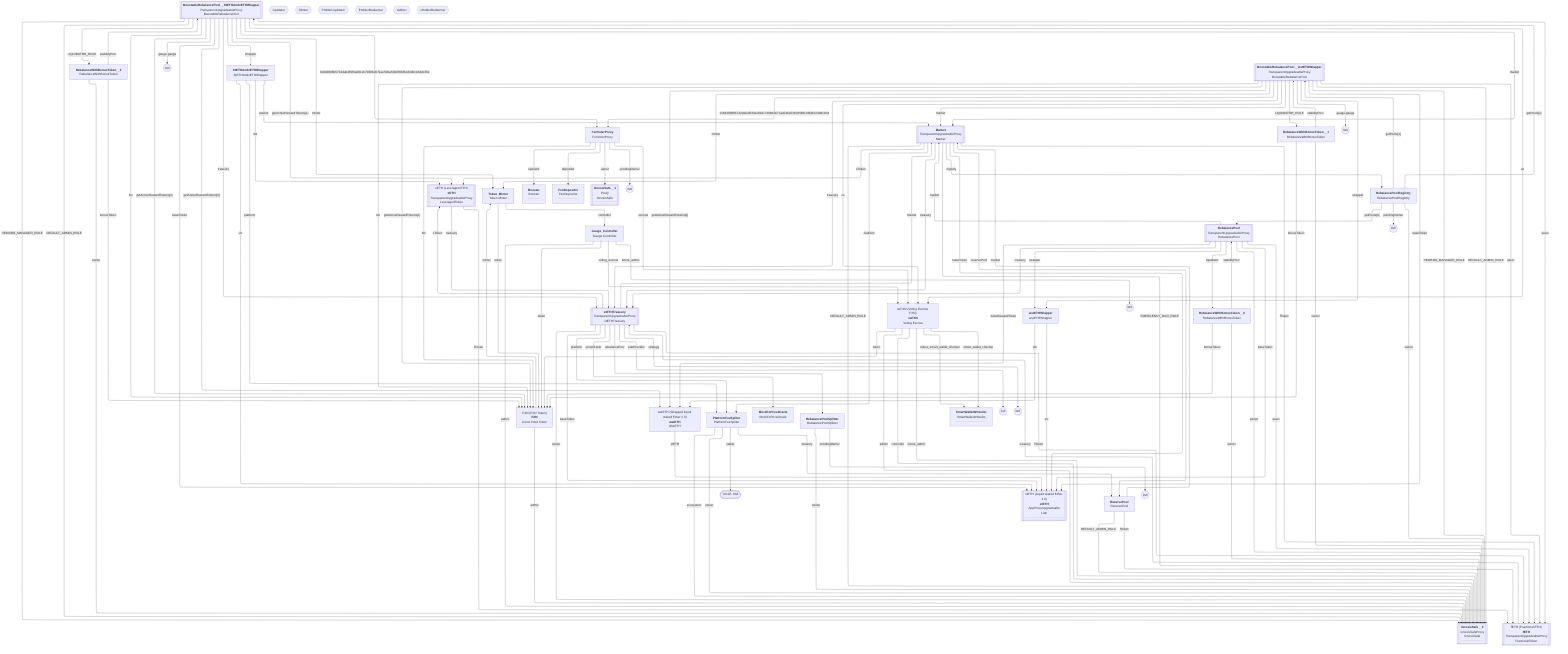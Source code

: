 %%{init: {"flowchart": {"defaultRenderer": "elk"}} }%%
flowchart TB

0x11E91BB6d1334585AA37D8F4fde3932C7960B938(["0x11E..938"]):::address
click 0x11E91BB6d1334585AA37D8F4fde3932C7960B938 "https://etherscan.io/address/0x11E91BB6d1334585AA37D8F4fde3932C7960B938"

0xB87A8332dFb1C76Bb22477dCfEdDeB69865cA9f9[["<b>BoostableRebalancePool__StETHAndxETHWrapper</b><br><i>TransparentUpgradeableProxy</i><br>BoostableRebalancePool"]]:::contract
click 0xB87A8332dFb1C76Bb22477dCfEdDeB69865cA9f9 "https://etherscan.io/address/0xB87A8332dFb1C76Bb22477dCfEdDeB69865cA9f9#code"

0xB87A8332dFb1C76Bb22477dCfEdDeB69865cA9f9 -- LIQUIDATOR_ROLE --> 0x5a161B94c737326cA115eC46f4Eaf4eEC5037dBE

0xB87A8332dFb1C76Bb22477dCfEdDeB69865cA9f9 -- DEFAULT_ADMIN_ROLE --> 0x26B2ec4E02ebe2F54583af25b647b1D619e67BbF

0xB87A8332dFb1C76Bb22477dCfEdDeB69865cA9f9 -- REWARD_MANAGER_ROLE --> 0x26B2ec4E02ebe2F54583af25b647b1D619e67BbF

0xB87A8332dFb1C76Bb22477dCfEdDeB69865cA9f9 -- 0x8d4998b5742dab4ffcf0a281dc749862b71ae54ba53b035bfb1d3dbc23ddc35d --> 0xd11a4Ee017cA0BECA8FA45fF2abFe9C6267b7881

0xB87A8332dFb1C76Bb22477dCfEdDeB69865cA9f9 -- asset --> 0x53805A76E1f5ebbFE7115F16f9c87C2f7e633726

0xB87A8332dFb1C76Bb22477dCfEdDeB69865cA9f9 -- baseToken --> 0xae7ab96520DE3A18E5e111B5EaAb095312D7fE84

0xB87A8332dFb1C76Bb22477dCfEdDeB69865cA9f9 -- fxn --> 0x365AccFCa291e7D3914637ABf1F7635dB165Bb09

0xB87A8332dFb1C76Bb22477dCfEdDeB69865cA9f9-gauge.gauge0x0((0x0))
0xB87A8332dFb1C76Bb22477dCfEdDeB69865cA9f9 -- gauge.gauge --> 0xB87A8332dFb1C76Bb22477dCfEdDeB69865cA9f9-gauge.gauge0x0

0xB87A8332dFb1C76Bb22477dCfEdDeB69865cA9f9 -- getActiveRewardTokens[0] --> 0x7f39C581F595B53c5cb19bD0b3f8dA6c935E2Ca0

0xB87A8332dFb1C76Bb22477dCfEdDeB69865cA9f9 -- getActiveRewardTokens[1] --> 0xe063F04f280c60aECa68b38341C2eEcBeC703ae2

0xB87A8332dFb1C76Bb22477dCfEdDeB69865cA9f9 -- getActiveRewardTokens[2] --> 0x365AccFCa291e7D3914637ABf1F7635dB165Bb09

0xB87A8332dFb1C76Bb22477dCfEdDeB69865cA9f9 -- market --> 0xe7b9c7c9cA85340b8c06fb805f7775e3015108dB

0xB87A8332dFb1C76Bb22477dCfEdDeB69865cA9f9 -- minter --> 0xC8b194925D55d5dE9555AD1db74c149329F71DeF

0xB87A8332dFb1C76Bb22477dCfEdDeB69865cA9f9 -- treasury --> 0x0e5CAA5c889Bdf053c9A76395f62267E653AFbb0

0xB87A8332dFb1C76Bb22477dCfEdDeB69865cA9f9 -- ve --> 0xEC6B8A3F3605B083F7044C0F31f2cac0caf1d469

0xB87A8332dFb1C76Bb22477dCfEdDeB69865cA9f9 -- wrapper --> 0xC2BdBF323304eaBd9260b42E4d0d429Ca3481d6E

0xc6dEe5913e010895F3702bc43a40d661B13a40BD[["<b>BoostableRebalancePool__wstETHWrapper</b><br><i>TransparentUpgradeableProxy</i><br>BoostableRebalancePool"]]:::contract
click 0xc6dEe5913e010895F3702bc43a40d661B13a40BD "https://etherscan.io/address/0xc6dEe5913e010895F3702bc43a40d661B13a40BD#code"

0xc6dEe5913e010895F3702bc43a40d661B13a40BD -- LIQUIDATOR_ROLE --> 0x74E9234A6e03c382A01Bb942B1aF05B639371309

0xc6dEe5913e010895F3702bc43a40d661B13a40BD -- DEFAULT_ADMIN_ROLE --> 0x26B2ec4E02ebe2F54583af25b647b1D619e67BbF

0xc6dEe5913e010895F3702bc43a40d661B13a40BD -- REWARD_MANAGER_ROLE --> 0x26B2ec4E02ebe2F54583af25b647b1D619e67BbF

0xc6dEe5913e010895F3702bc43a40d661B13a40BD -- 0x8d4998b5742dab4ffcf0a281dc749862b71ae54ba53b035bfb1d3dbc23ddc35d --> 0xd11a4Ee017cA0BECA8FA45fF2abFe9C6267b7881

0xc6dEe5913e010895F3702bc43a40d661B13a40BD -- asset --> 0x53805A76E1f5ebbFE7115F16f9c87C2f7e633726

0xc6dEe5913e010895F3702bc43a40d661B13a40BD -- baseToken --> 0xae7ab96520DE3A18E5e111B5EaAb095312D7fE84

0xc6dEe5913e010895F3702bc43a40d661B13a40BD -- fxn --> 0x365AccFCa291e7D3914637ABf1F7635dB165Bb09

0xc6dEe5913e010895F3702bc43a40d661B13a40BD-gauge.gauge0x0((0x0))
0xc6dEe5913e010895F3702bc43a40d661B13a40BD -- gauge.gauge --> 0xc6dEe5913e010895F3702bc43a40d661B13a40BD-gauge.gauge0x0

0xc6dEe5913e010895F3702bc43a40d661B13a40BD -- getActiveRewardTokens[0] --> 0x7f39C581F595B53c5cb19bD0b3f8dA6c935E2Ca0

0xc6dEe5913e010895F3702bc43a40d661B13a40BD -- getActiveRewardTokens[1] --> 0x365AccFCa291e7D3914637ABf1F7635dB165Bb09

0xc6dEe5913e010895F3702bc43a40d661B13a40BD -- market --> 0xe7b9c7c9cA85340b8c06fb805f7775e3015108dB

0xc6dEe5913e010895F3702bc43a40d661B13a40BD -- minter --> 0xC8b194925D55d5dE9555AD1db74c149329F71DeF

0xc6dEe5913e010895F3702bc43a40d661B13a40BD -- treasury --> 0x0e5CAA5c889Bdf053c9A76395f62267E653AFbb0

0xc6dEe5913e010895F3702bc43a40d661B13a40BD -- ve --> 0xEC6B8A3F3605B083F7044C0F31f2cac0caf1d469

0xc6dEe5913e010895F3702bc43a40d661B13a40BD -- wrapper --> 0xb09e34dD25d5E88a1E9Ff6F6418109927675B658

0x91e575C0CC6E8BC530d897d3d425B57B49A821C6["<b>Booster</b><br>Booster<br><hr>"]:::contract
click 0x91e575C0CC6E8BC530d897d3d425B57B49A821C6 "https://etherscan.io/address/0x91e575C0CC6E8BC530d897d3d425B57B49A821C6#code"

0x53805A76E1f5ebbFE7115F16f9c87C2f7e633726[["fETH (Fractional ETH)<br><b>fETH</b><br><i>TransparentUpgradeableProxy</i><br>FractionalToken"]]:::contract
click 0x53805A76E1f5ebbFE7115F16f9c87C2f7e633726 "https://etherscan.io/address/0x53805A76E1f5ebbFE7115F16f9c87C2f7e633726#code"

0x53805A76E1f5ebbFE7115F16f9c87C2f7e633726 -- treasury --> 0x0e5CAA5c889Bdf053c9A76395f62267E653AFbb0

0x365AccFCa291e7D3914637ABf1F7635dB165Bb09["FXN (FXN Token)<br><b>FXN</b><br>Curve DAO Token"]:::contract
click 0x365AccFCa291e7D3914637ABf1F7635dB165Bb09 "https://etherscan.io/address/0x365AccFCa291e7D3914637ABf1F7635dB165Bb09#code"

0x365AccFCa291e7D3914637ABf1F7635dB165Bb09 -- admin --> 0x26B2ec4E02ebe2F54583af25b647b1D619e67BbF

0x365AccFCa291e7D3914637ABf1F7635dB165Bb09 -- minter --> 0xC8b194925D55d5dE9555AD1db74c149329F71DeF

0x56B3c8eF8A095f8637B6A84942aA898326B82b91["<b>FxnDepositor</b><br>FxnDepositor<br><hr>"]:::contract
click 0x56B3c8eF8A095f8637B6A84942aA898326B82b91 "https://etherscan.io/address/0x56B3c8eF8A095f8637B6A84942aA898326B82b91#code"

0xd11a4Ee017cA0BECA8FA45fF2abFe9C6267b7881["<b>FxnVoterProxy</b><br>FxnVoterProxy"]:::contract
click 0xd11a4Ee017cA0BECA8FA45fF2abFe9C6267b7881 "https://etherscan.io/address/0xd11a4Ee017cA0BECA8FA45fF2abFe9C6267b7881#code"

0xd11a4Ee017cA0BECA8FA45fF2abFe9C6267b7881 -- depositor --> 0x56B3c8eF8A095f8637B6A84942aA898326B82b91

0xd11a4Ee017cA0BECA8FA45fF2abFe9C6267b7881 -- escrow --> 0xEC6B8A3F3605B083F7044C0F31f2cac0caf1d469

0xd11a4Ee017cA0BECA8FA45fF2abFe9C6267b7881 -- fxn --> 0x365AccFCa291e7D3914637ABf1F7635dB165Bb09

0xd11a4Ee017cA0BECA8FA45fF2abFe9C6267b7881 -- operator --> 0x91e575C0CC6E8BC530d897d3d425B57B49A821C6

0xd11a4Ee017cA0BECA8FA45fF2abFe9C6267b7881 -- owner --> 0xa3C5A1e09150B75ff251c1a7815A07182c3de2FB

0xd11a4Ee017cA0BECA8FA45fF2abFe9C6267b7881-pendingOwner0x0((0x0))
0xd11a4Ee017cA0BECA8FA45fF2abFe9C6267b7881 -- pendingOwner --> 0xd11a4Ee017cA0BECA8FA45fF2abFe9C6267b7881-pendingOwner0x0

0xe60eB8098B34eD775ac44B1ddE864e098C6d7f37["<b>Gauge_Controller</b><br>Gauge Controller"]:::contract
click 0xe60eB8098B34eD775ac44B1ddE864e098C6d7f37 "https://etherscan.io/address/0xe60eB8098B34eD775ac44B1ddE864e098C6d7f37#code"

0xe60eB8098B34eD775ac44B1ddE864e098C6d7f37 -- admin --> 0x26B2ec4E02ebe2F54583af25b647b1D619e67BbF

0xe60eB8098B34eD775ac44B1ddE864e098C6d7f37-future_admin0x0((0x0))
0xe60eB8098B34eD775ac44B1ddE864e098C6d7f37 -- future_admin --> 0xe60eB8098B34eD775ac44B1ddE864e098C6d7f37-future_admin0x0

0xe60eB8098B34eD775ac44B1ddE864e098C6d7f37 -- token --> 0x365AccFCa291e7D3914637ABf1F7635dB165Bb09

0xe60eB8098B34eD775ac44B1ddE864e098C6d7f37 -- voting_escrow --> 0xEC6B8A3F3605B083F7044C0F31f2cac0caf1d469

0x26B2ec4E02ebe2F54583af25b647b1D619e67BbF[["<b>GnosisSafe__0</b><br><i>GnosisSafeProxy</i><br>GnosisSafe<br><hr>"]]:::contract
click 0x26B2ec4E02ebe2F54583af25b647b1D619e67BbF "https://etherscan.io/address/0x26B2ec4E02ebe2F54583af25b647b1D619e67BbF#code"

0xa3C5A1e09150B75ff251c1a7815A07182c3de2FB[["<b>GnosisSafe__1</b><br><i>Proxy</i><br>GnosisSafe<br><hr>"]]:::contract
click 0xa3C5A1e09150B75ff251c1a7815A07182c3de2FB "https://etherscan.io/address/0xa3C5A1e09150B75ff251c1a7815A07182c3de2FB#code"

0xe7b9c7c9cA85340b8c06fb805f7775e3015108dB[["<b>Market</b><br><i>TransparentUpgradeableProxy</i><br>Market"]]:::contract
click 0xe7b9c7c9cA85340b8c06fb805f7775e3015108dB "https://etherscan.io/address/0xe7b9c7c9cA85340b8c06fb805f7775e3015108dB#code"

0xe7b9c7c9cA85340b8c06fb805f7775e3015108dB -- DEFAULT_ADMIN_ROLE --> 0x26B2ec4E02ebe2F54583af25b647b1D619e67BbF

0xe7b9c7c9cA85340b8c06fb805f7775e3015108dB -- EMERGENCY_DAO_ROLE --> 0x26B2ec4E02ebe2F54583af25b647b1D619e67BbF

0xe7b9c7c9cA85340b8c06fb805f7775e3015108dB -- baseToken --> 0xae7ab96520DE3A18E5e111B5EaAb095312D7fE84

0xe7b9c7c9cA85340b8c06fb805f7775e3015108dB -- fToken --> 0x53805A76E1f5ebbFE7115F16f9c87C2f7e633726

0xe7b9c7c9cA85340b8c06fb805f7775e3015108dB -- platform --> 0x0084C2e1B1823564e597Ff4848a88D61ac63D703

0xe7b9c7c9cA85340b8c06fb805f7775e3015108dB -- registry --> 0x4eEfea49e4D876599765d5375cF7314cD14C9d38

0xe7b9c7c9cA85340b8c06fb805f7775e3015108dB -- reservePool --> 0x5d0Aacf75116d1645Db2B3d1Ca4b303ef0CA3752

0xe7b9c7c9cA85340b8c06fb805f7775e3015108dB -- treasury --> 0x0e5CAA5c889Bdf053c9A76395f62267E653AFbb0

0xe7b9c7c9cA85340b8c06fb805f7775e3015108dB -- xToken --> 0xe063F04f280c60aECa68b38341C2eEcBeC703ae2

0x0B32a3F8f5b7E5d315b9E52E640a49A89d89c820["<b>MockFxPriceOracle</b><br>MockFxPriceOracle"]:::contract
click 0x0B32a3F8f5b7E5d315b9E52E640a49A89d89c820 "https://etherscan.io/address/0x0B32a3F8f5b7E5d315b9E52E640a49A89d89c820#code"

0x0084C2e1B1823564e597Ff4848a88D61ac63D703["<b>PlatformFeeSpliter</b><br>PlatformFeeSpliter"]:::contract
click 0x0084C2e1B1823564e597Ff4848a88D61ac63D703 "https://etherscan.io/address/0x0084C2e1B1823564e597Ff4848a88D61ac63D703#code"

0x0084C2e1B1823564e597Ff4848a88D61ac63D703 -- ecosystem --> 0x26B2ec4E02ebe2F54583af25b647b1D619e67BbF

0x0084C2e1B1823564e597Ff4848a88D61ac63D703 -- owner --> 0x26B2ec4E02ebe2F54583af25b647b1D619e67BbF

0x0084C2e1B1823564e597Ff4848a88D61ac63D703 -- staker --> 0x11E91BB6d1334585AA37D8F4fde3932C7960B938

0x0084C2e1B1823564e597Ff4848a88D61ac63D703 -- treasury --> 0x5d0Aacf75116d1645Db2B3d1Ca4b303ef0CA3752

0xa677d95B91530d56791FbA72C01a862f1B01A49e[["<b>RebalancePool</b><br><i>TransparentUpgradeableProxy</i><br>RebalancePool"]]:::contract
click 0xa677d95B91530d56791FbA72C01a862f1B01A49e "https://etherscan.io/address/0xa677d95B91530d56791FbA72C01a862f1B01A49e#code"

0xa677d95B91530d56791FbA72C01a862f1B01A49e -- asset --> 0x53805A76E1f5ebbFE7115F16f9c87C2f7e633726

0xa677d95B91530d56791FbA72C01a862f1B01A49e -- baseRewardToken --> 0x7f39C581F595B53c5cb19bD0b3f8dA6c935E2Ca0

0xa677d95B91530d56791FbA72C01a862f1B01A49e -- baseToken --> 0xae7ab96520DE3A18E5e111B5EaAb095312D7fE84

0xa677d95B91530d56791FbA72C01a862f1B01A49e -- liquidator --> 0x17f21f468d77E6e35702a9Ae7a9da50Db7F6a4f4

0xa677d95B91530d56791FbA72C01a862f1B01A49e -- market --> 0xe7b9c7c9cA85340b8c06fb805f7775e3015108dB

0xa677d95B91530d56791FbA72C01a862f1B01A49e -- owner --> 0x26B2ec4E02ebe2F54583af25b647b1D619e67BbF

0xa677d95B91530d56791FbA72C01a862f1B01A49e -- treasury --> 0x0e5CAA5c889Bdf053c9A76395f62267E653AFbb0

0xa677d95B91530d56791FbA72C01a862f1B01A49e -- wrapper --> 0xb09e34dD25d5E88a1E9Ff6F6418109927675B658

0x4eEfea49e4D876599765d5375cF7314cD14C9d38["<b>RebalancePoolRegistry</b><br>RebalancePoolRegistry"]:::contract
click 0x4eEfea49e4D876599765d5375cF7314cD14C9d38 "https://etherscan.io/address/0x4eEfea49e4D876599765d5375cF7314cD14C9d38#code"

0x4eEfea49e4D876599765d5375cF7314cD14C9d38 -- getPools[0] --> 0xa677d95B91530d56791FbA72C01a862f1B01A49e

0x4eEfea49e4D876599765d5375cF7314cD14C9d38 -- getPools[1] --> 0xc6dEe5913e010895F3702bc43a40d661B13a40BD

0x4eEfea49e4D876599765d5375cF7314cD14C9d38 -- getPools[2] --> 0xB87A8332dFb1C76Bb22477dCfEdDeB69865cA9f9

0x4eEfea49e4D876599765d5375cF7314cD14C9d38 -- owner --> 0x26B2ec4E02ebe2F54583af25b647b1D619e67BbF

0x4eEfea49e4D876599765d5375cF7314cD14C9d38-pendingOwner0x0((0x0))
0x4eEfea49e4D876599765d5375cF7314cD14C9d38 -- pendingOwner --> 0x4eEfea49e4D876599765d5375cF7314cD14C9d38-pendingOwner0x0

0x79c5f5b0753acE25ecdBdA4c2Bc86Ab074B6c2Bb["<b>RebalancePoolSplitter</b><br>RebalancePoolSplitter"]:::contract
click 0x79c5f5b0753acE25ecdBdA4c2Bc86Ab074B6c2Bb "https://etherscan.io/address/0x79c5f5b0753acE25ecdBdA4c2Bc86Ab074B6c2Bb#code"

0x79c5f5b0753acE25ecdBdA4c2Bc86Ab074B6c2Bb -- owner --> 0x26B2ec4E02ebe2F54583af25b647b1D619e67BbF

0x79c5f5b0753acE25ecdBdA4c2Bc86Ab074B6c2Bb-pendingOwner0x0((0x0))
0x79c5f5b0753acE25ecdBdA4c2Bc86Ab074B6c2Bb -- pendingOwner --> 0x79c5f5b0753acE25ecdBdA4c2Bc86Ab074B6c2Bb-pendingOwner0x0

0x17f21f468d77E6e35702a9Ae7a9da50Db7F6a4f4["<b>RebalanceWithBonusToken__0</b><br>RebalanceWithBonusToken"]:::contract
click 0x17f21f468d77E6e35702a9Ae7a9da50Db7F6a4f4 "https://etherscan.io/address/0x17f21f468d77E6e35702a9Ae7a9da50Db7F6a4f4#code"

0x17f21f468d77E6e35702a9Ae7a9da50Db7F6a4f4 -- bonusToken --> 0x365AccFCa291e7D3914637ABf1F7635dB165Bb09

0x17f21f468d77E6e35702a9Ae7a9da50Db7F6a4f4 -- owner --> 0x26B2ec4E02ebe2F54583af25b647b1D619e67BbF

0x17f21f468d77E6e35702a9Ae7a9da50Db7F6a4f4 -- stabilityPool --> 0xa677d95B91530d56791FbA72C01a862f1B01A49e

0x74E9234A6e03c382A01Bb942B1aF05B639371309["<b>RebalanceWithBonusToken__1</b><br>RebalanceWithBonusToken"]:::contract
click 0x74E9234A6e03c382A01Bb942B1aF05B639371309 "https://etherscan.io/address/0x74E9234A6e03c382A01Bb942B1aF05B639371309#code"

0x74E9234A6e03c382A01Bb942B1aF05B639371309 -- bonusToken --> 0x365AccFCa291e7D3914637ABf1F7635dB165Bb09

0x74E9234A6e03c382A01Bb942B1aF05B639371309 -- owner --> 0x26B2ec4E02ebe2F54583af25b647b1D619e67BbF

0x74E9234A6e03c382A01Bb942B1aF05B639371309 -- stabilityPool --> 0xc6dEe5913e010895F3702bc43a40d661B13a40BD

0x5a161B94c737326cA115eC46f4Eaf4eEC5037dBE["<b>RebalanceWithBonusToken__2</b><br>RebalanceWithBonusToken"]:::contract
click 0x5a161B94c737326cA115eC46f4Eaf4eEC5037dBE "https://etherscan.io/address/0x5a161B94c737326cA115eC46f4Eaf4eEC5037dBE#code"

0x5a161B94c737326cA115eC46f4Eaf4eEC5037dBE -- bonusToken --> 0x365AccFCa291e7D3914637ABf1F7635dB165Bb09

0x5a161B94c737326cA115eC46f4Eaf4eEC5037dBE -- owner --> 0x26B2ec4E02ebe2F54583af25b647b1D619e67BbF

0x5a161B94c737326cA115eC46f4Eaf4eEC5037dBE -- stabilityPool --> 0xB87A8332dFb1C76Bb22477dCfEdDeB69865cA9f9

0x5d0Aacf75116d1645Db2B3d1Ca4b303ef0CA3752["<b>ReservePool</b><br>ReservePool"]:::contract
click 0x5d0Aacf75116d1645Db2B3d1Ca4b303ef0CA3752 "https://etherscan.io/address/0x5d0Aacf75116d1645Db2B3d1Ca4b303ef0CA3752#code"

0x5d0Aacf75116d1645Db2B3d1Ca4b303ef0CA3752 -- DEFAULT_ADMIN_ROLE --> 0x26B2ec4E02ebe2F54583af25b647b1D619e67BbF

0x5d0Aacf75116d1645Db2B3d1Ca4b303ef0CA3752 -- fToken --> 0x53805A76E1f5ebbFE7115F16f9c87C2f7e633726

0x5d0Aacf75116d1645Db2B3d1Ca4b303ef0CA3752 -- market --> 0xe7b9c7c9cA85340b8c06fb805f7775e3015108dB

0xD71B8B76015F296E53D41e8288a8a13eAfFff2ea["<b>SmartWalletWhitelist</b><br>SmartWalletWhitelist<br><hr>"]:::contract
click 0xD71B8B76015F296E53D41e8288a8a13eAfFff2ea "https://etherscan.io/address/0xD71B8B76015F296E53D41e8288a8a13eAfFff2ea#code"

0xae7ab96520DE3A18E5e111B5EaAb095312D7fE84[["stETH (Liquid staked Ether 2.0)<br><b>stETH</b><br><i>AppProxyUpgradeable</i><br>Lido<br><hr>"]]:::contract
click 0xae7ab96520DE3A18E5e111B5EaAb095312D7fE84 "https://etherscan.io/address/0xae7ab96520DE3A18E5e111B5EaAb095312D7fE84#code"

0xC2BdBF323304eaBd9260b42E4d0d429Ca3481d6E["<b>StETHAndxETHWrapper</b><br>StETHAndxETHWrapper"]:::contract
click 0xC2BdBF323304eaBd9260b42E4d0d429Ca3481d6E "https://etherscan.io/address/0xC2BdBF323304eaBd9260b42E4d0d429Ca3481d6E#code"

0xC2BdBF323304eaBd9260b42E4d0d429Ca3481d6E -- dst --> 0xe063F04f280c60aECa68b38341C2eEcBeC703ae2

0xC2BdBF323304eaBd9260b42E4d0d429Ca3481d6E -- market --> 0xe7b9c7c9cA85340b8c06fb805f7775e3015108dB

0xC2BdBF323304eaBd9260b42E4d0d429Ca3481d6E -- platform --> 0x0084C2e1B1823564e597Ff4848a88D61ac63D703

0xC2BdBF323304eaBd9260b42E4d0d429Ca3481d6E -- src --> 0xae7ab96520DE3A18E5e111B5EaAb095312D7fE84

0x0e5CAA5c889Bdf053c9A76395f62267E653AFbb0[["<b>stETHTreasury</b><br><i>TransparentUpgradeableProxy</i><br>stETHTreasury"]]:::contract
click 0x0e5CAA5c889Bdf053c9A76395f62267E653AFbb0 "https://etherscan.io/address/0x0e5CAA5c889Bdf053c9A76395f62267E653AFbb0#code"

0x0e5CAA5c889Bdf053c9A76395f62267E653AFbb0 -- baseToken --> 0xae7ab96520DE3A18E5e111B5EaAb095312D7fE84

0x0e5CAA5c889Bdf053c9A76395f62267E653AFbb0 -- fToken --> 0x53805A76E1f5ebbFE7115F16f9c87C2f7e633726

0x0e5CAA5c889Bdf053c9A76395f62267E653AFbb0 -- market --> 0xe7b9c7c9cA85340b8c06fb805f7775e3015108dB

0x0e5CAA5c889Bdf053c9A76395f62267E653AFbb0 -- owner --> 0x26B2ec4E02ebe2F54583af25b647b1D619e67BbF

0x0e5CAA5c889Bdf053c9A76395f62267E653AFbb0 -- platform --> 0x0084C2e1B1823564e597Ff4848a88D61ac63D703

0x0e5CAA5c889Bdf053c9A76395f62267E653AFbb0 -- priceOracle --> 0x0B32a3F8f5b7E5d315b9E52E640a49A89d89c820

0x0e5CAA5c889Bdf053c9A76395f62267E653AFbb0-rateProvider0x0((0x0))
0x0e5CAA5c889Bdf053c9A76395f62267E653AFbb0 -- rateProvider --> 0x0e5CAA5c889Bdf053c9A76395f62267E653AFbb0-rateProvider0x0

0x0e5CAA5c889Bdf053c9A76395f62267E653AFbb0 -- rebalancePool --> 0x79c5f5b0753acE25ecdBdA4c2Bc86Ab074B6c2Bb

0x0e5CAA5c889Bdf053c9A76395f62267E653AFbb0-strategy0x0((0x0))
0x0e5CAA5c889Bdf053c9A76395f62267E653AFbb0 -- strategy --> 0x0e5CAA5c889Bdf053c9A76395f62267E653AFbb0-strategy0x0

0x0e5CAA5c889Bdf053c9A76395f62267E653AFbb0 -- xToken --> 0xe063F04f280c60aECa68b38341C2eEcBeC703ae2

0xC8b194925D55d5dE9555AD1db74c149329F71DeF["<b>Token_Minter</b><br>Token Minter"]:::contract
click 0xC8b194925D55d5dE9555AD1db74c149329F71DeF "https://etherscan.io/address/0xC8b194925D55d5dE9555AD1db74c149329F71DeF#code"

0xC8b194925D55d5dE9555AD1db74c149329F71DeF -- controller --> 0xe60eB8098B34eD775ac44B1ddE864e098C6d7f37

0xC8b194925D55d5dE9555AD1db74c149329F71DeF -- token --> 0x365AccFCa291e7D3914637ABf1F7635dB165Bb09

0xEC6B8A3F3605B083F7044C0F31f2cac0caf1d469["veFXN (Voting Escrow FXN)<br><b>veFXN</b><br>Voting Escrow"]:::contract
click 0xEC6B8A3F3605B083F7044C0F31f2cac0caf1d469 "https://etherscan.io/address/0xEC6B8A3F3605B083F7044C0F31f2cac0caf1d469#code"

0xEC6B8A3F3605B083F7044C0F31f2cac0caf1d469 -- admin --> 0x26B2ec4E02ebe2F54583af25b647b1D619e67BbF

0xEC6B8A3F3605B083F7044C0F31f2cac0caf1d469 -- controller --> 0x26B2ec4E02ebe2F54583af25b647b1D619e67BbF

0xEC6B8A3F3605B083F7044C0F31f2cac0caf1d469 -- future_admin --> 0x26B2ec4E02ebe2F54583af25b647b1D619e67BbF

0xEC6B8A3F3605B083F7044C0F31f2cac0caf1d469 -- future_smart_wallet_checker --> 0xD71B8B76015F296E53D41e8288a8a13eAfFff2ea

0xEC6B8A3F3605B083F7044C0F31f2cac0caf1d469 -- smart_wallet_checker --> 0xD71B8B76015F296E53D41e8288a8a13eAfFff2ea

0xEC6B8A3F3605B083F7044C0F31f2cac0caf1d469 -- token --> 0x365AccFCa291e7D3914637ABf1F7635dB165Bb09

0x7f39C581F595B53c5cb19bD0b3f8dA6c935E2Ca0["wstETH (Wrapped liquid staked Ether 2.0)<br><b>wstETH</b><br>WstETH"]:::contract
click 0x7f39C581F595B53c5cb19bD0b3f8dA6c935E2Ca0 "https://etherscan.io/address/0x7f39C581F595B53c5cb19bD0b3f8dA6c935E2Ca0#code"

0x7f39C581F595B53c5cb19bD0b3f8dA6c935E2Ca0 -- stETH --> 0xae7ab96520DE3A18E5e111B5EaAb095312D7fE84

0xb09e34dD25d5E88a1E9Ff6F6418109927675B658["<b>wstETHWrapper</b><br>wstETHWrapper"]:::contract
click 0xb09e34dD25d5E88a1E9Ff6F6418109927675B658 "https://etherscan.io/address/0xb09e34dD25d5E88a1E9Ff6F6418109927675B658#code"

0xb09e34dD25d5E88a1E9Ff6F6418109927675B658 -- dst --> 0x7f39C581F595B53c5cb19bD0b3f8dA6c935E2Ca0

0xb09e34dD25d5E88a1E9Ff6F6418109927675B658 -- src --> 0xae7ab96520DE3A18E5e111B5EaAb095312D7fE84

0xe063F04f280c60aECa68b38341C2eEcBeC703ae2[["xETH (Leveraged ETH)<br><b>xETH</b><br><i>TransparentUpgradeableProxy</i><br>LeveragedToken"]]:::contract
click 0xe063F04f280c60aECa68b38341C2eEcBeC703ae2 "https://etherscan.io/address/0xe063F04f280c60aECa68b38341C2eEcBeC703ae2#code"

0xe063F04f280c60aECa68b38341C2eEcBeC703ae2 -- fToken --> 0x53805A76E1f5ebbFE7115F16f9c87C2f7e633726

0xe063F04f280c60aECa68b38341C2eEcBeC703ae2 -- treasury --> 0x0e5CAA5c889Bdf053c9A76395f62267E653AFbb0

0x70997970C51812dc3A010C7d01b50e0d17dc79C8{{"liquidator"}}:::address

0x3C44CdDdB6a900fa2b585dd299e03d12FA4293BC{{"fMinter"}}:::address

0x90F79bf6EB2c4f870365E785982E1f101E93b906{{"fHolderLiquidator"}}:::address

0x15d34AAf54267DB7D7c367839AAf71A00a2C6A65{{"fHolderRedeemer"}}:::address

0x9965507D1a55bcC2695C58ba16FB37d819B0A4dc{{"xMinter"}}:::address

0x976EA74026E726554dB657fA54763abd0C3a0aa9{{"xHolderRedeemer"}}:::address